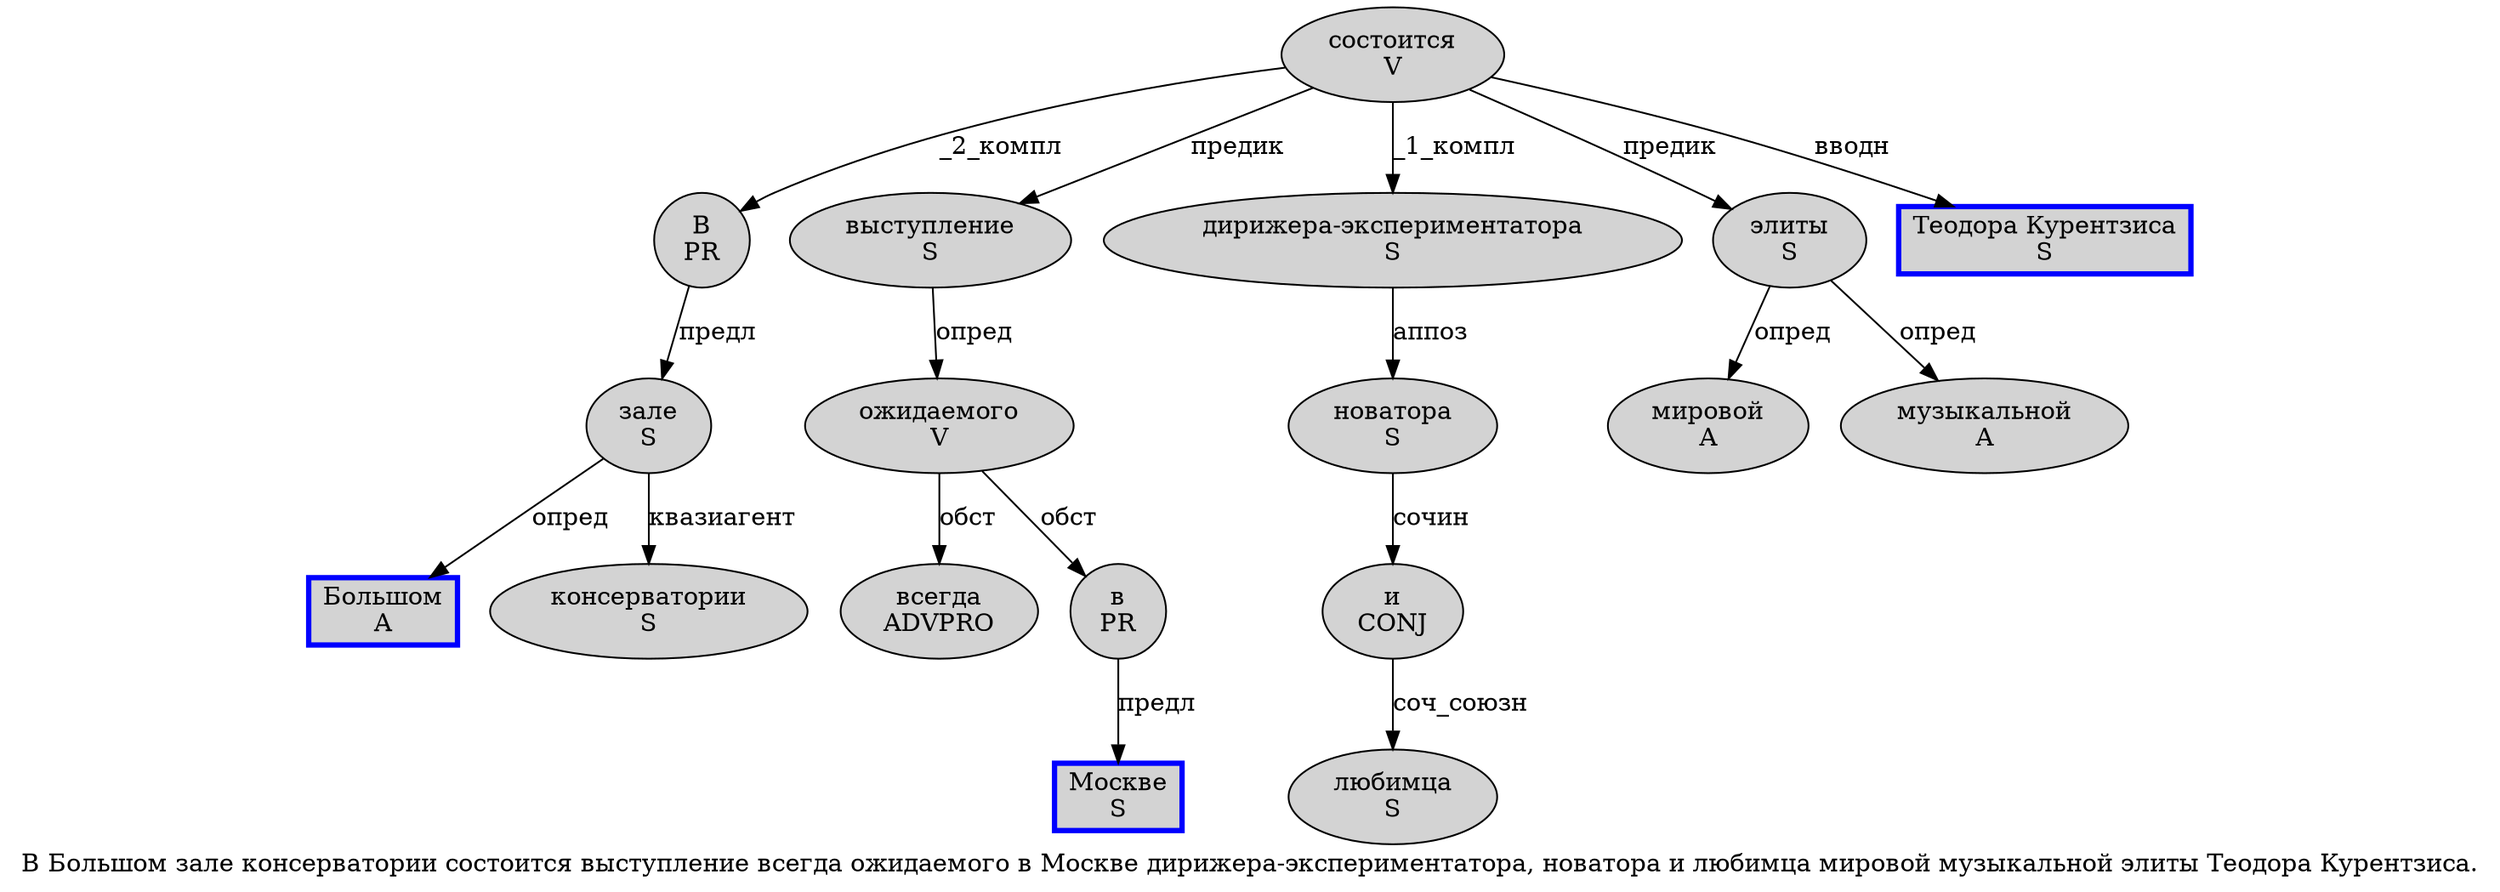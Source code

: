 digraph SENTENCE_193 {
	graph [label="В Большом зале консерватории состоится выступление всегда ожидаемого в Москве дирижера-экспериментатора, новатора и любимца мировой музыкальной элиты Теодора Курентзиса."]
	node [style=filled]
		0 [label="В
PR" color="" fillcolor=lightgray penwidth=1 shape=ellipse]
		1 [label="Большом
A" color=blue fillcolor=lightgray penwidth=3 shape=box]
		2 [label="зале
S" color="" fillcolor=lightgray penwidth=1 shape=ellipse]
		3 [label="консерватории
S" color="" fillcolor=lightgray penwidth=1 shape=ellipse]
		4 [label="состоится
V" color="" fillcolor=lightgray penwidth=1 shape=ellipse]
		5 [label="выступление
S" color="" fillcolor=lightgray penwidth=1 shape=ellipse]
		6 [label="всегда
ADVPRO" color="" fillcolor=lightgray penwidth=1 shape=ellipse]
		7 [label="ожидаемого
V" color="" fillcolor=lightgray penwidth=1 shape=ellipse]
		8 [label="в
PR" color="" fillcolor=lightgray penwidth=1 shape=ellipse]
		9 [label="Москве
S" color=blue fillcolor=lightgray penwidth=3 shape=box]
		10 [label="дирижера-экспериментатора
S" color="" fillcolor=lightgray penwidth=1 shape=ellipse]
		12 [label="новатора
S" color="" fillcolor=lightgray penwidth=1 shape=ellipse]
		13 [label="и
CONJ" color="" fillcolor=lightgray penwidth=1 shape=ellipse]
		14 [label="любимца
S" color="" fillcolor=lightgray penwidth=1 shape=ellipse]
		15 [label="мировой
A" color="" fillcolor=lightgray penwidth=1 shape=ellipse]
		16 [label="музыкальной
A" color="" fillcolor=lightgray penwidth=1 shape=ellipse]
		17 [label="элиты
S" color="" fillcolor=lightgray penwidth=1 shape=ellipse]
		18 [label="Теодора Курентзиса
S" color=blue fillcolor=lightgray penwidth=3 shape=box]
			13 -> 14 [label="соч_союзн"]
			5 -> 7 [label="опред"]
			7 -> 6 [label="обст"]
			7 -> 8 [label="обст"]
			0 -> 2 [label="предл"]
			2 -> 1 [label="опред"]
			2 -> 3 [label="квазиагент"]
			12 -> 13 [label="сочин"]
			10 -> 12 [label="аппоз"]
			17 -> 15 [label="опред"]
			17 -> 16 [label="опред"]
			8 -> 9 [label="предл"]
			4 -> 0 [label="_2_компл"]
			4 -> 5 [label="предик"]
			4 -> 10 [label="_1_компл"]
			4 -> 17 [label="предик"]
			4 -> 18 [label="вводн"]
}